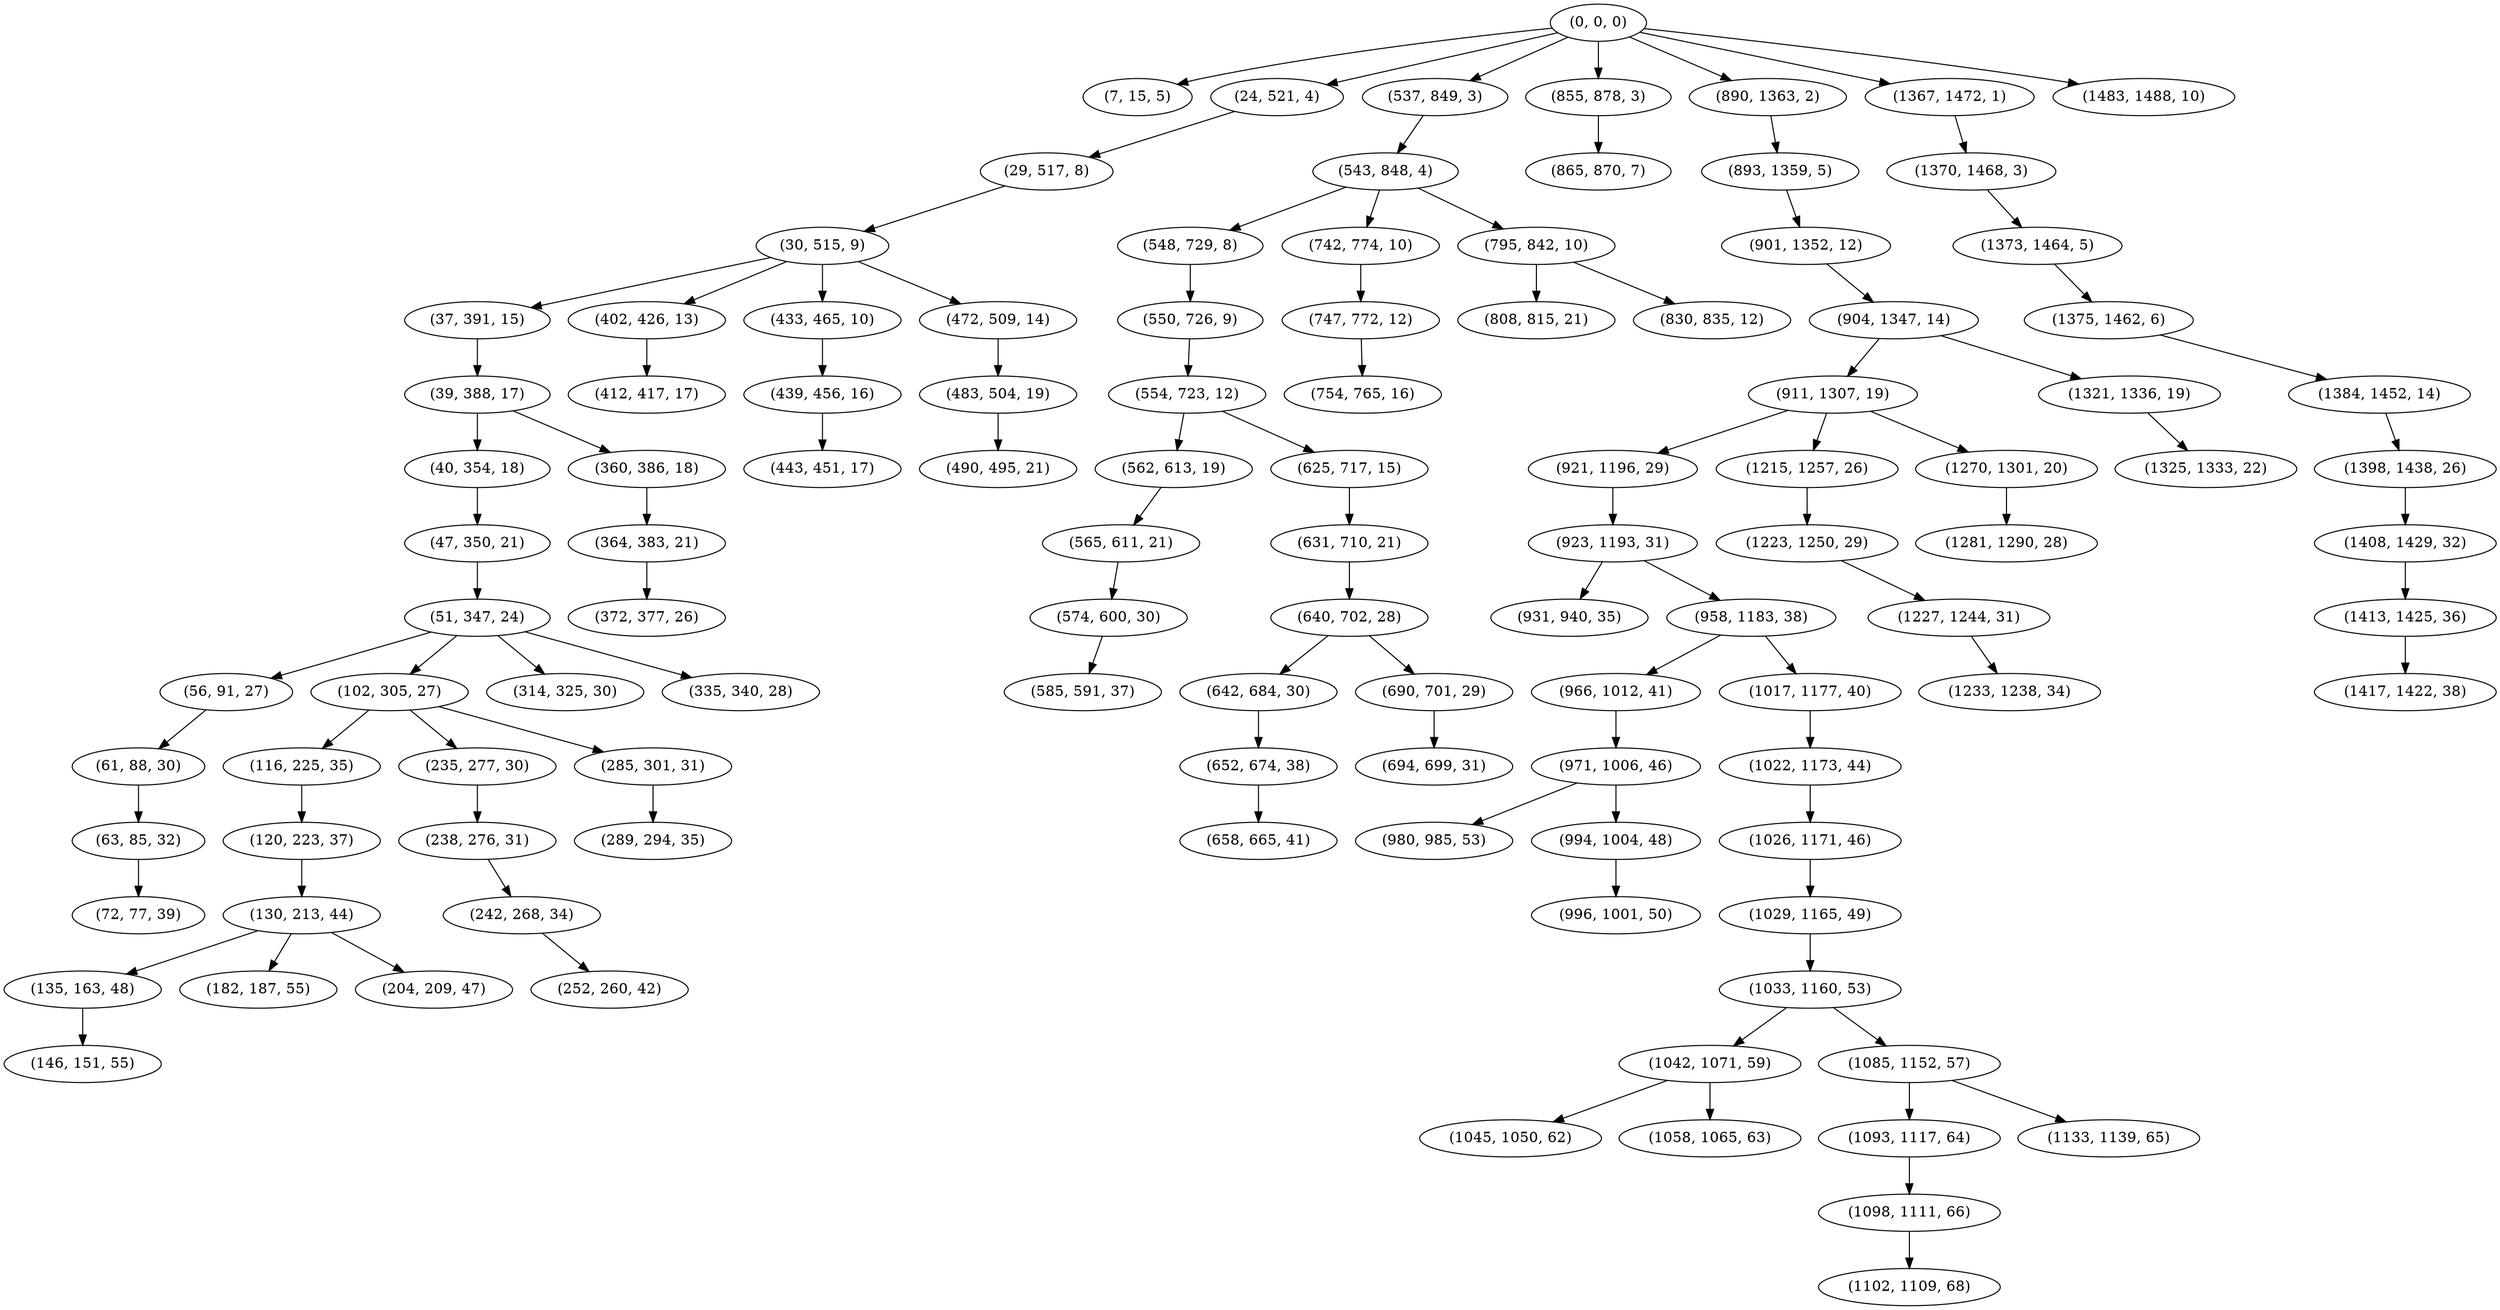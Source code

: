 digraph tree {
    "(0, 0, 0)";
    "(7, 15, 5)";
    "(24, 521, 4)";
    "(29, 517, 8)";
    "(30, 515, 9)";
    "(37, 391, 15)";
    "(39, 388, 17)";
    "(40, 354, 18)";
    "(47, 350, 21)";
    "(51, 347, 24)";
    "(56, 91, 27)";
    "(61, 88, 30)";
    "(63, 85, 32)";
    "(72, 77, 39)";
    "(102, 305, 27)";
    "(116, 225, 35)";
    "(120, 223, 37)";
    "(130, 213, 44)";
    "(135, 163, 48)";
    "(146, 151, 55)";
    "(182, 187, 55)";
    "(204, 209, 47)";
    "(235, 277, 30)";
    "(238, 276, 31)";
    "(242, 268, 34)";
    "(252, 260, 42)";
    "(285, 301, 31)";
    "(289, 294, 35)";
    "(314, 325, 30)";
    "(335, 340, 28)";
    "(360, 386, 18)";
    "(364, 383, 21)";
    "(372, 377, 26)";
    "(402, 426, 13)";
    "(412, 417, 17)";
    "(433, 465, 10)";
    "(439, 456, 16)";
    "(443, 451, 17)";
    "(472, 509, 14)";
    "(483, 504, 19)";
    "(490, 495, 21)";
    "(537, 849, 3)";
    "(543, 848, 4)";
    "(548, 729, 8)";
    "(550, 726, 9)";
    "(554, 723, 12)";
    "(562, 613, 19)";
    "(565, 611, 21)";
    "(574, 600, 30)";
    "(585, 591, 37)";
    "(625, 717, 15)";
    "(631, 710, 21)";
    "(640, 702, 28)";
    "(642, 684, 30)";
    "(652, 674, 38)";
    "(658, 665, 41)";
    "(690, 701, 29)";
    "(694, 699, 31)";
    "(742, 774, 10)";
    "(747, 772, 12)";
    "(754, 765, 16)";
    "(795, 842, 10)";
    "(808, 815, 21)";
    "(830, 835, 12)";
    "(855, 878, 3)";
    "(865, 870, 7)";
    "(890, 1363, 2)";
    "(893, 1359, 5)";
    "(901, 1352, 12)";
    "(904, 1347, 14)";
    "(911, 1307, 19)";
    "(921, 1196, 29)";
    "(923, 1193, 31)";
    "(931, 940, 35)";
    "(958, 1183, 38)";
    "(966, 1012, 41)";
    "(971, 1006, 46)";
    "(980, 985, 53)";
    "(994, 1004, 48)";
    "(996, 1001, 50)";
    "(1017, 1177, 40)";
    "(1022, 1173, 44)";
    "(1026, 1171, 46)";
    "(1029, 1165, 49)";
    "(1033, 1160, 53)";
    "(1042, 1071, 59)";
    "(1045, 1050, 62)";
    "(1058, 1065, 63)";
    "(1085, 1152, 57)";
    "(1093, 1117, 64)";
    "(1098, 1111, 66)";
    "(1102, 1109, 68)";
    "(1133, 1139, 65)";
    "(1215, 1257, 26)";
    "(1223, 1250, 29)";
    "(1227, 1244, 31)";
    "(1233, 1238, 34)";
    "(1270, 1301, 20)";
    "(1281, 1290, 28)";
    "(1321, 1336, 19)";
    "(1325, 1333, 22)";
    "(1367, 1472, 1)";
    "(1370, 1468, 3)";
    "(1373, 1464, 5)";
    "(1375, 1462, 6)";
    "(1384, 1452, 14)";
    "(1398, 1438, 26)";
    "(1408, 1429, 32)";
    "(1413, 1425, 36)";
    "(1417, 1422, 38)";
    "(1483, 1488, 10)";
    "(0, 0, 0)" -> "(7, 15, 5)";
    "(0, 0, 0)" -> "(24, 521, 4)";
    "(0, 0, 0)" -> "(537, 849, 3)";
    "(0, 0, 0)" -> "(855, 878, 3)";
    "(0, 0, 0)" -> "(890, 1363, 2)";
    "(0, 0, 0)" -> "(1367, 1472, 1)";
    "(0, 0, 0)" -> "(1483, 1488, 10)";
    "(24, 521, 4)" -> "(29, 517, 8)";
    "(29, 517, 8)" -> "(30, 515, 9)";
    "(30, 515, 9)" -> "(37, 391, 15)";
    "(30, 515, 9)" -> "(402, 426, 13)";
    "(30, 515, 9)" -> "(433, 465, 10)";
    "(30, 515, 9)" -> "(472, 509, 14)";
    "(37, 391, 15)" -> "(39, 388, 17)";
    "(39, 388, 17)" -> "(40, 354, 18)";
    "(39, 388, 17)" -> "(360, 386, 18)";
    "(40, 354, 18)" -> "(47, 350, 21)";
    "(47, 350, 21)" -> "(51, 347, 24)";
    "(51, 347, 24)" -> "(56, 91, 27)";
    "(51, 347, 24)" -> "(102, 305, 27)";
    "(51, 347, 24)" -> "(314, 325, 30)";
    "(51, 347, 24)" -> "(335, 340, 28)";
    "(56, 91, 27)" -> "(61, 88, 30)";
    "(61, 88, 30)" -> "(63, 85, 32)";
    "(63, 85, 32)" -> "(72, 77, 39)";
    "(102, 305, 27)" -> "(116, 225, 35)";
    "(102, 305, 27)" -> "(235, 277, 30)";
    "(102, 305, 27)" -> "(285, 301, 31)";
    "(116, 225, 35)" -> "(120, 223, 37)";
    "(120, 223, 37)" -> "(130, 213, 44)";
    "(130, 213, 44)" -> "(135, 163, 48)";
    "(130, 213, 44)" -> "(182, 187, 55)";
    "(130, 213, 44)" -> "(204, 209, 47)";
    "(135, 163, 48)" -> "(146, 151, 55)";
    "(235, 277, 30)" -> "(238, 276, 31)";
    "(238, 276, 31)" -> "(242, 268, 34)";
    "(242, 268, 34)" -> "(252, 260, 42)";
    "(285, 301, 31)" -> "(289, 294, 35)";
    "(360, 386, 18)" -> "(364, 383, 21)";
    "(364, 383, 21)" -> "(372, 377, 26)";
    "(402, 426, 13)" -> "(412, 417, 17)";
    "(433, 465, 10)" -> "(439, 456, 16)";
    "(439, 456, 16)" -> "(443, 451, 17)";
    "(472, 509, 14)" -> "(483, 504, 19)";
    "(483, 504, 19)" -> "(490, 495, 21)";
    "(537, 849, 3)" -> "(543, 848, 4)";
    "(543, 848, 4)" -> "(548, 729, 8)";
    "(543, 848, 4)" -> "(742, 774, 10)";
    "(543, 848, 4)" -> "(795, 842, 10)";
    "(548, 729, 8)" -> "(550, 726, 9)";
    "(550, 726, 9)" -> "(554, 723, 12)";
    "(554, 723, 12)" -> "(562, 613, 19)";
    "(554, 723, 12)" -> "(625, 717, 15)";
    "(562, 613, 19)" -> "(565, 611, 21)";
    "(565, 611, 21)" -> "(574, 600, 30)";
    "(574, 600, 30)" -> "(585, 591, 37)";
    "(625, 717, 15)" -> "(631, 710, 21)";
    "(631, 710, 21)" -> "(640, 702, 28)";
    "(640, 702, 28)" -> "(642, 684, 30)";
    "(640, 702, 28)" -> "(690, 701, 29)";
    "(642, 684, 30)" -> "(652, 674, 38)";
    "(652, 674, 38)" -> "(658, 665, 41)";
    "(690, 701, 29)" -> "(694, 699, 31)";
    "(742, 774, 10)" -> "(747, 772, 12)";
    "(747, 772, 12)" -> "(754, 765, 16)";
    "(795, 842, 10)" -> "(808, 815, 21)";
    "(795, 842, 10)" -> "(830, 835, 12)";
    "(855, 878, 3)" -> "(865, 870, 7)";
    "(890, 1363, 2)" -> "(893, 1359, 5)";
    "(893, 1359, 5)" -> "(901, 1352, 12)";
    "(901, 1352, 12)" -> "(904, 1347, 14)";
    "(904, 1347, 14)" -> "(911, 1307, 19)";
    "(904, 1347, 14)" -> "(1321, 1336, 19)";
    "(911, 1307, 19)" -> "(921, 1196, 29)";
    "(911, 1307, 19)" -> "(1215, 1257, 26)";
    "(911, 1307, 19)" -> "(1270, 1301, 20)";
    "(921, 1196, 29)" -> "(923, 1193, 31)";
    "(923, 1193, 31)" -> "(931, 940, 35)";
    "(923, 1193, 31)" -> "(958, 1183, 38)";
    "(958, 1183, 38)" -> "(966, 1012, 41)";
    "(958, 1183, 38)" -> "(1017, 1177, 40)";
    "(966, 1012, 41)" -> "(971, 1006, 46)";
    "(971, 1006, 46)" -> "(980, 985, 53)";
    "(971, 1006, 46)" -> "(994, 1004, 48)";
    "(994, 1004, 48)" -> "(996, 1001, 50)";
    "(1017, 1177, 40)" -> "(1022, 1173, 44)";
    "(1022, 1173, 44)" -> "(1026, 1171, 46)";
    "(1026, 1171, 46)" -> "(1029, 1165, 49)";
    "(1029, 1165, 49)" -> "(1033, 1160, 53)";
    "(1033, 1160, 53)" -> "(1042, 1071, 59)";
    "(1033, 1160, 53)" -> "(1085, 1152, 57)";
    "(1042, 1071, 59)" -> "(1045, 1050, 62)";
    "(1042, 1071, 59)" -> "(1058, 1065, 63)";
    "(1085, 1152, 57)" -> "(1093, 1117, 64)";
    "(1085, 1152, 57)" -> "(1133, 1139, 65)";
    "(1093, 1117, 64)" -> "(1098, 1111, 66)";
    "(1098, 1111, 66)" -> "(1102, 1109, 68)";
    "(1215, 1257, 26)" -> "(1223, 1250, 29)";
    "(1223, 1250, 29)" -> "(1227, 1244, 31)";
    "(1227, 1244, 31)" -> "(1233, 1238, 34)";
    "(1270, 1301, 20)" -> "(1281, 1290, 28)";
    "(1321, 1336, 19)" -> "(1325, 1333, 22)";
    "(1367, 1472, 1)" -> "(1370, 1468, 3)";
    "(1370, 1468, 3)" -> "(1373, 1464, 5)";
    "(1373, 1464, 5)" -> "(1375, 1462, 6)";
    "(1375, 1462, 6)" -> "(1384, 1452, 14)";
    "(1384, 1452, 14)" -> "(1398, 1438, 26)";
    "(1398, 1438, 26)" -> "(1408, 1429, 32)";
    "(1408, 1429, 32)" -> "(1413, 1425, 36)";
    "(1413, 1425, 36)" -> "(1417, 1422, 38)";
}
